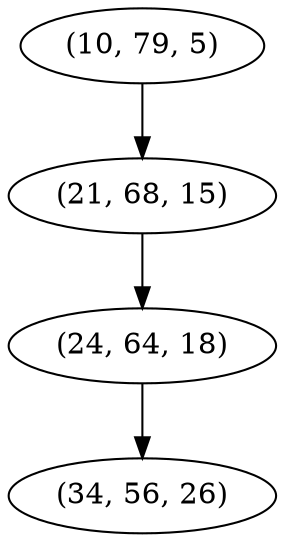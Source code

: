 digraph tree {
    "(10, 79, 5)";
    "(21, 68, 15)";
    "(24, 64, 18)";
    "(34, 56, 26)";
    "(10, 79, 5)" -> "(21, 68, 15)";
    "(21, 68, 15)" -> "(24, 64, 18)";
    "(24, 64, 18)" -> "(34, 56, 26)";
}
